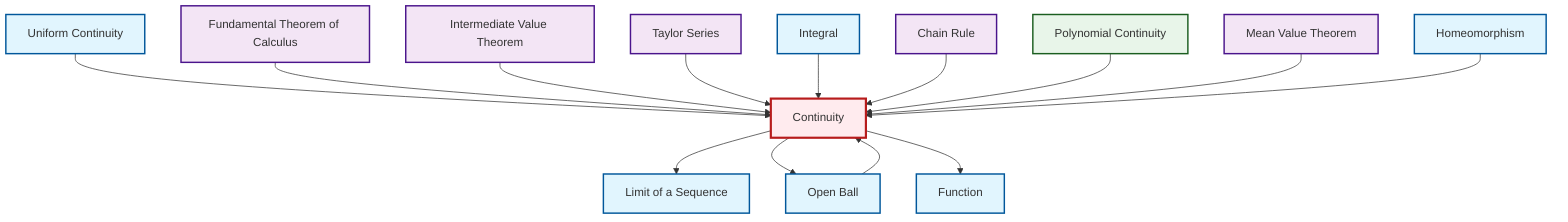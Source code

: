 graph TD
    classDef definition fill:#e1f5fe,stroke:#01579b,stroke-width:2px
    classDef theorem fill:#f3e5f5,stroke:#4a148c,stroke-width:2px
    classDef axiom fill:#fff3e0,stroke:#e65100,stroke-width:2px
    classDef example fill:#e8f5e9,stroke:#1b5e20,stroke-width:2px
    classDef current fill:#ffebee,stroke:#b71c1c,stroke-width:3px
    thm-intermediate-value["Intermediate Value Theorem"]:::theorem
    def-integral["Integral"]:::definition
    thm-fundamental-calculus["Fundamental Theorem of Calculus"]:::theorem
    def-limit["Limit of a Sequence"]:::definition
    thm-taylor-series["Taylor Series"]:::theorem
    def-homeomorphism["Homeomorphism"]:::definition
    def-continuity["Continuity"]:::definition
    thm-mean-value["Mean Value Theorem"]:::theorem
    def-uniform-continuity["Uniform Continuity"]:::definition
    def-function["Function"]:::definition
    thm-chain-rule["Chain Rule"]:::theorem
    def-open-ball["Open Ball"]:::definition
    ex-polynomial-continuity["Polynomial Continuity"]:::example
    def-continuity --> def-limit
    def-continuity --> def-open-ball
    def-uniform-continuity --> def-continuity
    thm-fundamental-calculus --> def-continuity
    thm-intermediate-value --> def-continuity
    thm-taylor-series --> def-continuity
    def-integral --> def-continuity
    def-open-ball --> def-continuity
    thm-chain-rule --> def-continuity
    ex-polynomial-continuity --> def-continuity
    thm-mean-value --> def-continuity
    def-continuity --> def-function
    def-homeomorphism --> def-continuity
    class def-continuity current